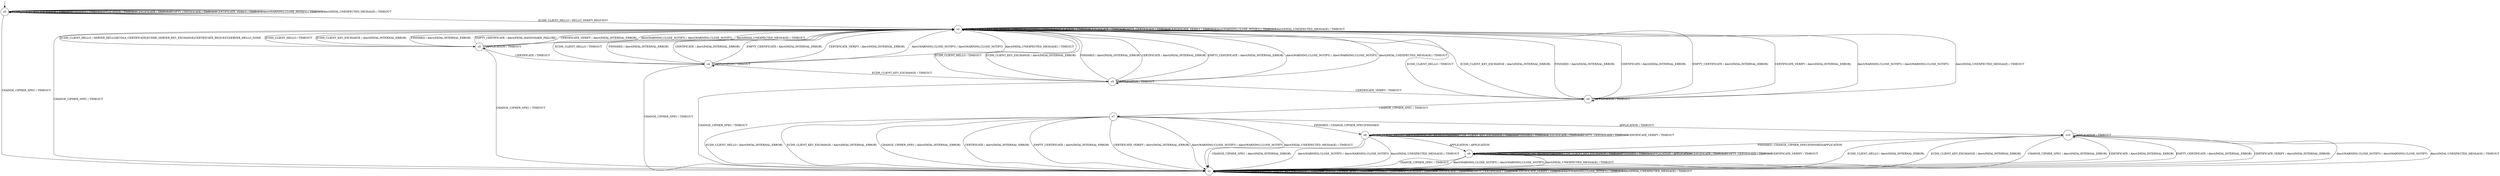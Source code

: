 digraph g {

	s0 [shape="circle" label="s0"];
	s1 [shape="circle" label="s1"];
	s2 [shape="circle" label="s2"];
	s3 [shape="circle" label="s3"];
	s4 [shape="circle" label="s4"];
	s5 [shape="circle" label="s5"];
	s6 [shape="circle" label="s6"];
	s7 [shape="circle" label="s7"];
	s8 [shape="circle" label="s8"];
	s9 [shape="circle" label="s9"];
	s10 [shape="circle" label="s10"];
	s0 -> s2 [label="ECDH_CLIENT_HELLO / HELLO_VERIFY_REQUEST"];
	s0 -> s0 [label="ECDH_CLIENT_KEY_EXCHANGE / TIMEOUT"];
	s0 -> s1 [label="CHANGE_CIPHER_SPEC / TIMEOUT"];
	s0 -> s0 [label="FINISHED / TIMEOUT"];
	s0 -> s0 [label="APPLICATION / TIMEOUT"];
	s0 -> s0 [label="CERTIFICATE / TIMEOUT"];
	s0 -> s0 [label="EMPTY_CERTIFICATE / TIMEOUT"];
	s0 -> s0 [label="CERTIFICATE_VERIFY / TIMEOUT"];
	s0 -> s0 [label="Alert(WARNING,CLOSE_NOTIFY) / TIMEOUT"];
	s0 -> s0 [label="Alert(FATAL,UNEXPECTED_MESSAGE) / TIMEOUT"];
	s1 -> s1 [label="ECDH_CLIENT_HELLO / TIMEOUT"];
	s1 -> s1 [label="ECDH_CLIENT_KEY_EXCHANGE / TIMEOUT"];
	s1 -> s1 [label="CHANGE_CIPHER_SPEC / TIMEOUT"];
	s1 -> s1 [label="FINISHED / TIMEOUT"];
	s1 -> s1 [label="APPLICATION / TIMEOUT"];
	s1 -> s1 [label="CERTIFICATE / TIMEOUT"];
	s1 -> s1 [label="EMPTY_CERTIFICATE / TIMEOUT"];
	s1 -> s1 [label="CERTIFICATE_VERIFY / TIMEOUT"];
	s1 -> s1 [label="Alert(WARNING,CLOSE_NOTIFY) / TIMEOUT"];
	s1 -> s1 [label="Alert(FATAL,UNEXPECTED_MESSAGE) / TIMEOUT"];
	s2 -> s3 [label="ECDH_CLIENT_HELLO / SERVER_HELLO|ECDSA_CERTIFICATE|ECDHE_SERVER_KEY_EXCHANGE|CERTIFICATE_REQUEST|SERVER_HELLO_DONE"];
	s2 -> s2 [label="ECDH_CLIENT_KEY_EXCHANGE / TIMEOUT"];
	s2 -> s1 [label="CHANGE_CIPHER_SPEC / TIMEOUT"];
	s2 -> s2 [label="FINISHED / TIMEOUT"];
	s2 -> s2 [label="APPLICATION / TIMEOUT"];
	s2 -> s2 [label="CERTIFICATE / TIMEOUT"];
	s2 -> s2 [label="EMPTY_CERTIFICATE / TIMEOUT"];
	s2 -> s2 [label="CERTIFICATE_VERIFY / TIMEOUT"];
	s2 -> s2 [label="Alert(WARNING,CLOSE_NOTIFY) / TIMEOUT"];
	s2 -> s2 [label="Alert(FATAL,UNEXPECTED_MESSAGE) / TIMEOUT"];
	s3 -> s2 [label="ECDH_CLIENT_HELLO / TIMEOUT"];
	s3 -> s2 [label="ECDH_CLIENT_KEY_EXCHANGE / Alert(FATAL,INTERNAL_ERROR)"];
	s3 -> s1 [label="CHANGE_CIPHER_SPEC / TIMEOUT"];
	s3 -> s2 [label="FINISHED / Alert(FATAL,INTERNAL_ERROR)"];
	s3 -> s3 [label="APPLICATION / TIMEOUT"];
	s3 -> s4 [label="CERTIFICATE / TIMEOUT"];
	s3 -> s2 [label="EMPTY_CERTIFICATE / Alert(FATAL,HANDSHAKE_FAILURE)"];
	s3 -> s2 [label="CERTIFICATE_VERIFY / Alert(FATAL,INTERNAL_ERROR)"];
	s3 -> s2 [label="Alert(WARNING,CLOSE_NOTIFY) / Alert(WARNING,CLOSE_NOTIFY)"];
	s3 -> s2 [label="Alert(FATAL,UNEXPECTED_MESSAGE) / TIMEOUT"];
	s4 -> s2 [label="ECDH_CLIENT_HELLO / TIMEOUT"];
	s4 -> s5 [label="ECDH_CLIENT_KEY_EXCHANGE / TIMEOUT"];
	s4 -> s1 [label="CHANGE_CIPHER_SPEC / TIMEOUT"];
	s4 -> s2 [label="FINISHED / Alert(FATAL,INTERNAL_ERROR)"];
	s4 -> s4 [label="APPLICATION / TIMEOUT"];
	s4 -> s2 [label="CERTIFICATE / Alert(FATAL,INTERNAL_ERROR)"];
	s4 -> s2 [label="EMPTY_CERTIFICATE / Alert(FATAL,INTERNAL_ERROR)"];
	s4 -> s2 [label="CERTIFICATE_VERIFY / Alert(FATAL,INTERNAL_ERROR)"];
	s4 -> s2 [label="Alert(WARNING,CLOSE_NOTIFY) / Alert(WARNING,CLOSE_NOTIFY)"];
	s4 -> s2 [label="Alert(FATAL,UNEXPECTED_MESSAGE) / TIMEOUT"];
	s5 -> s2 [label="ECDH_CLIENT_HELLO / TIMEOUT"];
	s5 -> s2 [label="ECDH_CLIENT_KEY_EXCHANGE / Alert(FATAL,INTERNAL_ERROR)"];
	s5 -> s1 [label="CHANGE_CIPHER_SPEC / TIMEOUT"];
	s5 -> s2 [label="FINISHED / Alert(FATAL,INTERNAL_ERROR)"];
	s5 -> s5 [label="APPLICATION / TIMEOUT"];
	s5 -> s2 [label="CERTIFICATE / Alert(FATAL,INTERNAL_ERROR)"];
	s5 -> s2 [label="EMPTY_CERTIFICATE / Alert(FATAL,INTERNAL_ERROR)"];
	s5 -> s6 [label="CERTIFICATE_VERIFY / TIMEOUT"];
	s5 -> s2 [label="Alert(WARNING,CLOSE_NOTIFY) / Alert(WARNING,CLOSE_NOTIFY)"];
	s5 -> s2 [label="Alert(FATAL,UNEXPECTED_MESSAGE) / TIMEOUT"];
	s6 -> s2 [label="ECDH_CLIENT_HELLO / TIMEOUT"];
	s6 -> s2 [label="ECDH_CLIENT_KEY_EXCHANGE / Alert(FATAL,INTERNAL_ERROR)"];
	s6 -> s7 [label="CHANGE_CIPHER_SPEC / TIMEOUT"];
	s6 -> s2 [label="FINISHED / Alert(FATAL,INTERNAL_ERROR)"];
	s6 -> s6 [label="APPLICATION / TIMEOUT"];
	s6 -> s2 [label="CERTIFICATE / Alert(FATAL,INTERNAL_ERROR)"];
	s6 -> s2 [label="EMPTY_CERTIFICATE / Alert(FATAL,INTERNAL_ERROR)"];
	s6 -> s2 [label="CERTIFICATE_VERIFY / Alert(FATAL,INTERNAL_ERROR)"];
	s6 -> s2 [label="Alert(WARNING,CLOSE_NOTIFY) / Alert(WARNING,CLOSE_NOTIFY)"];
	s6 -> s2 [label="Alert(FATAL,UNEXPECTED_MESSAGE) / TIMEOUT"];
	s7 -> s1 [label="ECDH_CLIENT_HELLO / Alert(FATAL,INTERNAL_ERROR)"];
	s7 -> s1 [label="ECDH_CLIENT_KEY_EXCHANGE / Alert(FATAL,INTERNAL_ERROR)"];
	s7 -> s1 [label="CHANGE_CIPHER_SPEC / Alert(FATAL,INTERNAL_ERROR)"];
	s7 -> s8 [label="FINISHED / CHANGE_CIPHER_SPEC|FINISHED"];
	s7 -> s10 [label="APPLICATION / TIMEOUT"];
	s7 -> s1 [label="CERTIFICATE / Alert(FATAL,INTERNAL_ERROR)"];
	s7 -> s1 [label="EMPTY_CERTIFICATE / Alert(FATAL,INTERNAL_ERROR)"];
	s7 -> s1 [label="CERTIFICATE_VERIFY / Alert(FATAL,INTERNAL_ERROR)"];
	s7 -> s1 [label="Alert(WARNING,CLOSE_NOTIFY) / Alert(WARNING,CLOSE_NOTIFY)"];
	s7 -> s1 [label="Alert(FATAL,UNEXPECTED_MESSAGE) / TIMEOUT"];
	s8 -> s8 [label="ECDH_CLIENT_HELLO / Alert(WARNING,NO_RENEGOTIATION)"];
	s8 -> s8 [label="ECDH_CLIENT_KEY_EXCHANGE / TIMEOUT"];
	s8 -> s1 [label="CHANGE_CIPHER_SPEC / Alert(FATAL,INTERNAL_ERROR)"];
	s8 -> s8 [label="FINISHED / TIMEOUT"];
	s8 -> s9 [label="APPLICATION / APPLICATION"];
	s8 -> s8 [label="CERTIFICATE / TIMEOUT"];
	s8 -> s8 [label="EMPTY_CERTIFICATE / TIMEOUT"];
	s8 -> s8 [label="CERTIFICATE_VERIFY / TIMEOUT"];
	s8 -> s1 [label="Alert(WARNING,CLOSE_NOTIFY) / Alert(WARNING,CLOSE_NOTIFY)"];
	s8 -> s1 [label="Alert(FATAL,UNEXPECTED_MESSAGE) / TIMEOUT"];
	s9 -> s9 [label="ECDH_CLIENT_HELLO / Alert(WARNING,NO_RENEGOTIATION)"];
	s9 -> s9 [label="ECDH_CLIENT_KEY_EXCHANGE / TIMEOUT"];
	s9 -> s1 [label="CHANGE_CIPHER_SPEC / TIMEOUT"];
	s9 -> s9 [label="FINISHED / TIMEOUT"];
	s9 -> s9 [label="APPLICATION / APPLICATION"];
	s9 -> s9 [label="CERTIFICATE / TIMEOUT"];
	s9 -> s9 [label="EMPTY_CERTIFICATE / TIMEOUT"];
	s9 -> s9 [label="CERTIFICATE_VERIFY / TIMEOUT"];
	s9 -> s1 [label="Alert(WARNING,CLOSE_NOTIFY) / Alert(WARNING,CLOSE_NOTIFY)"];
	s9 -> s1 [label="Alert(FATAL,UNEXPECTED_MESSAGE) / TIMEOUT"];
	s10 -> s1 [label="ECDH_CLIENT_HELLO / Alert(FATAL,INTERNAL_ERROR)"];
	s10 -> s1 [label="ECDH_CLIENT_KEY_EXCHANGE / Alert(FATAL,INTERNAL_ERROR)"];
	s10 -> s1 [label="CHANGE_CIPHER_SPEC / Alert(FATAL,INTERNAL_ERROR)"];
	s10 -> s9 [label="FINISHED / CHANGE_CIPHER_SPEC|FINISHED|APPLICATION"];
	s10 -> s10 [label="APPLICATION / TIMEOUT"];
	s10 -> s1 [label="CERTIFICATE / Alert(FATAL,INTERNAL_ERROR)"];
	s10 -> s1 [label="EMPTY_CERTIFICATE / Alert(FATAL,INTERNAL_ERROR)"];
	s10 -> s1 [label="CERTIFICATE_VERIFY / Alert(FATAL,INTERNAL_ERROR)"];
	s10 -> s1 [label="Alert(WARNING,CLOSE_NOTIFY) / Alert(WARNING,CLOSE_NOTIFY)"];
	s10 -> s1 [label="Alert(FATAL,UNEXPECTED_MESSAGE) / TIMEOUT"];

__start0 [label="" shape="none" width="0" height="0"];
__start0 -> s0;

}

